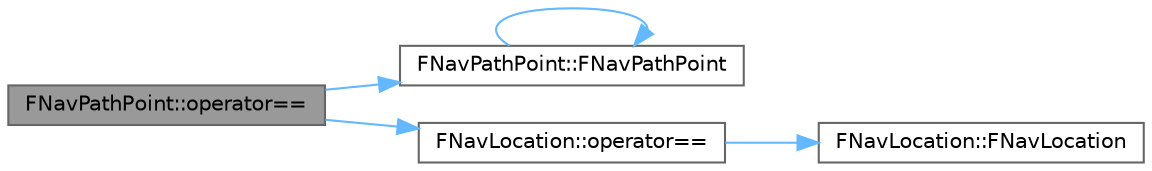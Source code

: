 digraph "FNavPathPoint::operator=="
{
 // INTERACTIVE_SVG=YES
 // LATEX_PDF_SIZE
  bgcolor="transparent";
  edge [fontname=Helvetica,fontsize=10,labelfontname=Helvetica,labelfontsize=10];
  node [fontname=Helvetica,fontsize=10,shape=box,height=0.2,width=0.4];
  rankdir="LR";
  Node1 [id="Node000001",label="FNavPathPoint::operator==",height=0.2,width=0.4,color="gray40", fillcolor="grey60", style="filled", fontcolor="black",tooltip=" "];
  Node1 -> Node2 [id="edge1_Node000001_Node000002",color="steelblue1",style="solid",tooltip=" "];
  Node2 [id="Node000002",label="FNavPathPoint::FNavPathPoint",height=0.2,width=0.4,color="grey40", fillcolor="white", style="filled",URL="$d0/d92/structFNavPathPoint.html#a5d81961243e65bc70ae76bb59a8bf429",tooltip=" "];
  Node2 -> Node2 [id="edge2_Node000002_Node000002",color="steelblue1",style="solid",tooltip=" "];
  Node1 -> Node3 [id="edge3_Node000001_Node000003",color="steelblue1",style="solid",tooltip=" "];
  Node3 [id="Node000003",label="FNavLocation::operator==",height=0.2,width=0.4,color="grey40", fillcolor="white", style="filled",URL="$d0/d29/structFNavLocation.html#a2e07ff91b882c4ce1cacecf609bc5b0e",tooltip=" "];
  Node3 -> Node4 [id="edge4_Node000003_Node000004",color="steelblue1",style="solid",tooltip=" "];
  Node4 [id="Node000004",label="FNavLocation::FNavLocation",height=0.2,width=0.4,color="grey40", fillcolor="white", style="filled",URL="$d0/d29/structFNavLocation.html#a71248d1c4e7ba8a647a8c99de6e75eec",tooltip=" "];
}
